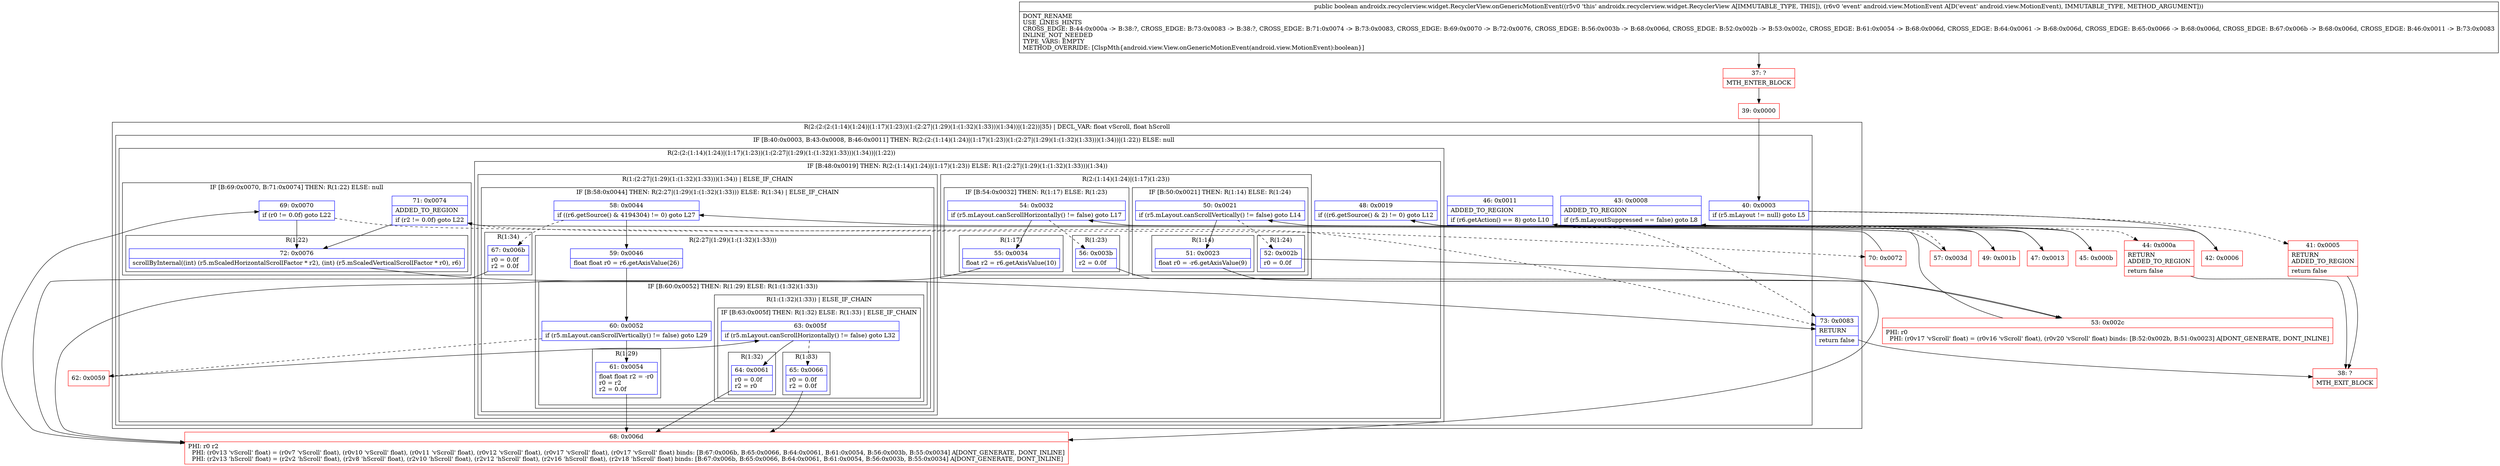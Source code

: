 digraph "CFG forandroidx.recyclerview.widget.RecyclerView.onGenericMotionEvent(Landroid\/view\/MotionEvent;)Z" {
subgraph cluster_Region_658186282 {
label = "R(2:(2:(2:(1:14)(1:24)|(1:17)(1:23))(1:(2:27|(1:29)(1:(1:32)(1:33)))(1:34))|(1:22))|35) | DECL_VAR: float vScroll, float hScroll\l";
node [shape=record,color=blue];
subgraph cluster_IfRegion_1954093172 {
label = "IF [B:40:0x0003, B:43:0x0008, B:46:0x0011] THEN: R(2:(2:(1:14)(1:24)|(1:17)(1:23))(1:(2:27|(1:29)(1:(1:32)(1:33)))(1:34))|(1:22)) ELSE: null";
node [shape=record,color=blue];
Node_40 [shape=record,label="{40\:\ 0x0003|if (r5.mLayout != null) goto L5\l}"];
Node_43 [shape=record,label="{43\:\ 0x0008|ADDED_TO_REGION\l|if (r5.mLayoutSuppressed == false) goto L8\l}"];
Node_46 [shape=record,label="{46\:\ 0x0011|ADDED_TO_REGION\l|if (r6.getAction() == 8) goto L10\l}"];
subgraph cluster_Region_1634233983 {
label = "R(2:(2:(1:14)(1:24)|(1:17)(1:23))(1:(2:27|(1:29)(1:(1:32)(1:33)))(1:34))|(1:22))";
node [shape=record,color=blue];
subgraph cluster_IfRegion_690521245 {
label = "IF [B:48:0x0019] THEN: R(2:(1:14)(1:24)|(1:17)(1:23)) ELSE: R(1:(2:27|(1:29)(1:(1:32)(1:33)))(1:34))";
node [shape=record,color=blue];
Node_48 [shape=record,label="{48\:\ 0x0019|if ((r6.getSource() & 2) != 0) goto L12\l}"];
subgraph cluster_Region_1466747874 {
label = "R(2:(1:14)(1:24)|(1:17)(1:23))";
node [shape=record,color=blue];
subgraph cluster_IfRegion_1810547651 {
label = "IF [B:50:0x0021] THEN: R(1:14) ELSE: R(1:24)";
node [shape=record,color=blue];
Node_50 [shape=record,label="{50\:\ 0x0021|if (r5.mLayout.canScrollVertically() != false) goto L14\l}"];
subgraph cluster_Region_686486650 {
label = "R(1:14)";
node [shape=record,color=blue];
Node_51 [shape=record,label="{51\:\ 0x0023|float r0 = \-r6.getAxisValue(9)\l}"];
}
subgraph cluster_Region_225001364 {
label = "R(1:24)";
node [shape=record,color=blue];
Node_52 [shape=record,label="{52\:\ 0x002b|r0 = 0.0f\l}"];
}
}
subgraph cluster_IfRegion_1230193495 {
label = "IF [B:54:0x0032] THEN: R(1:17) ELSE: R(1:23)";
node [shape=record,color=blue];
Node_54 [shape=record,label="{54\:\ 0x0032|if (r5.mLayout.canScrollHorizontally() != false) goto L17\l}"];
subgraph cluster_Region_649134290 {
label = "R(1:17)";
node [shape=record,color=blue];
Node_55 [shape=record,label="{55\:\ 0x0034|float r2 = r6.getAxisValue(10)\l}"];
}
subgraph cluster_Region_1556331667 {
label = "R(1:23)";
node [shape=record,color=blue];
Node_56 [shape=record,label="{56\:\ 0x003b|r2 = 0.0f\l}"];
}
}
}
subgraph cluster_Region_607271564 {
label = "R(1:(2:27|(1:29)(1:(1:32)(1:33)))(1:34)) | ELSE_IF_CHAIN\l";
node [shape=record,color=blue];
subgraph cluster_IfRegion_355518003 {
label = "IF [B:58:0x0044] THEN: R(2:27|(1:29)(1:(1:32)(1:33))) ELSE: R(1:34) | ELSE_IF_CHAIN\l";
node [shape=record,color=blue];
Node_58 [shape=record,label="{58\:\ 0x0044|if ((r6.getSource() & 4194304) != 0) goto L27\l}"];
subgraph cluster_Region_1650466319 {
label = "R(2:27|(1:29)(1:(1:32)(1:33)))";
node [shape=record,color=blue];
Node_59 [shape=record,label="{59\:\ 0x0046|float float r0 = r6.getAxisValue(26)\l}"];
subgraph cluster_IfRegion_687471501 {
label = "IF [B:60:0x0052] THEN: R(1:29) ELSE: R(1:(1:32)(1:33))";
node [shape=record,color=blue];
Node_60 [shape=record,label="{60\:\ 0x0052|if (r5.mLayout.canScrollVertically() != false) goto L29\l}"];
subgraph cluster_Region_1123487718 {
label = "R(1:29)";
node [shape=record,color=blue];
Node_61 [shape=record,label="{61\:\ 0x0054|float float r2 = \-r0\lr0 = r2\lr2 = 0.0f\l}"];
}
subgraph cluster_Region_2078497854 {
label = "R(1:(1:32)(1:33)) | ELSE_IF_CHAIN\l";
node [shape=record,color=blue];
subgraph cluster_IfRegion_1311834004 {
label = "IF [B:63:0x005f] THEN: R(1:32) ELSE: R(1:33) | ELSE_IF_CHAIN\l";
node [shape=record,color=blue];
Node_63 [shape=record,label="{63\:\ 0x005f|if (r5.mLayout.canScrollHorizontally() != false) goto L32\l}"];
subgraph cluster_Region_635056356 {
label = "R(1:32)";
node [shape=record,color=blue];
Node_64 [shape=record,label="{64\:\ 0x0061|r0 = 0.0f\lr2 = r0\l}"];
}
subgraph cluster_Region_487003183 {
label = "R(1:33)";
node [shape=record,color=blue];
Node_65 [shape=record,label="{65\:\ 0x0066|r0 = 0.0f\lr2 = 0.0f\l}"];
}
}
}
}
}
subgraph cluster_Region_836747717 {
label = "R(1:34)";
node [shape=record,color=blue];
Node_67 [shape=record,label="{67\:\ 0x006b|r0 = 0.0f\lr2 = 0.0f\l}"];
}
}
}
}
subgraph cluster_IfRegion_1562556735 {
label = "IF [B:69:0x0070, B:71:0x0074] THEN: R(1:22) ELSE: null";
node [shape=record,color=blue];
Node_69 [shape=record,label="{69\:\ 0x0070|if (r0 != 0.0f) goto L22\l}"];
Node_71 [shape=record,label="{71\:\ 0x0074|ADDED_TO_REGION\l|if (r2 != 0.0f) goto L22\l}"];
subgraph cluster_Region_979375237 {
label = "R(1:22)";
node [shape=record,color=blue];
Node_72 [shape=record,label="{72\:\ 0x0076|scrollByInternal((int) (r5.mScaledHorizontalScrollFactor * r2), (int) (r5.mScaledVerticalScrollFactor * r0), r6)\l}"];
}
}
}
}
Node_73 [shape=record,label="{73\:\ 0x0083|RETURN\l|return false\l}"];
}
Node_37 [shape=record,color=red,label="{37\:\ ?|MTH_ENTER_BLOCK\l}"];
Node_39 [shape=record,color=red,label="{39\:\ 0x0000}"];
Node_41 [shape=record,color=red,label="{41\:\ 0x0005|RETURN\lADDED_TO_REGION\l|return false\l}"];
Node_38 [shape=record,color=red,label="{38\:\ ?|MTH_EXIT_BLOCK\l}"];
Node_42 [shape=record,color=red,label="{42\:\ 0x0006}"];
Node_44 [shape=record,color=red,label="{44\:\ 0x000a|RETURN\lADDED_TO_REGION\l|return false\l}"];
Node_45 [shape=record,color=red,label="{45\:\ 0x000b}"];
Node_47 [shape=record,color=red,label="{47\:\ 0x0013}"];
Node_49 [shape=record,color=red,label="{49\:\ 0x001b}"];
Node_53 [shape=record,color=red,label="{53\:\ 0x002c|PHI: r0 \l  PHI: (r0v17 'vScroll' float) = (r0v16 'vScroll' float), (r0v20 'vScroll' float) binds: [B:52:0x002b, B:51:0x0023] A[DONT_GENERATE, DONT_INLINE]\l}"];
Node_68 [shape=record,color=red,label="{68\:\ 0x006d|PHI: r0 r2 \l  PHI: (r0v13 'vScroll' float) = (r0v7 'vScroll' float), (r0v10 'vScroll' float), (r0v11 'vScroll' float), (r0v12 'vScroll' float), (r0v17 'vScroll' float), (r0v17 'vScroll' float) binds: [B:67:0x006b, B:65:0x0066, B:64:0x0061, B:61:0x0054, B:56:0x003b, B:55:0x0034] A[DONT_GENERATE, DONT_INLINE]\l  PHI: (r2v13 'hScroll' float) = (r2v2 'hScroll' float), (r2v8 'hScroll' float), (r2v10 'hScroll' float), (r2v12 'hScroll' float), (r2v16 'hScroll' float), (r2v18 'hScroll' float) binds: [B:67:0x006b, B:65:0x0066, B:64:0x0061, B:61:0x0054, B:56:0x003b, B:55:0x0034] A[DONT_GENERATE, DONT_INLINE]\l}"];
Node_70 [shape=record,color=red,label="{70\:\ 0x0072}"];
Node_57 [shape=record,color=red,label="{57\:\ 0x003d}"];
Node_62 [shape=record,color=red,label="{62\:\ 0x0059}"];
MethodNode[shape=record,label="{public boolean androidx.recyclerview.widget.RecyclerView.onGenericMotionEvent((r5v0 'this' androidx.recyclerview.widget.RecyclerView A[IMMUTABLE_TYPE, THIS]), (r6v0 'event' android.view.MotionEvent A[D('event' android.view.MotionEvent), IMMUTABLE_TYPE, METHOD_ARGUMENT]))  | DONT_RENAME\lUSE_LINES_HINTS\lCROSS_EDGE: B:44:0x000a \-\> B:38:?, CROSS_EDGE: B:73:0x0083 \-\> B:38:?, CROSS_EDGE: B:71:0x0074 \-\> B:73:0x0083, CROSS_EDGE: B:69:0x0070 \-\> B:72:0x0076, CROSS_EDGE: B:56:0x003b \-\> B:68:0x006d, CROSS_EDGE: B:52:0x002b \-\> B:53:0x002c, CROSS_EDGE: B:61:0x0054 \-\> B:68:0x006d, CROSS_EDGE: B:64:0x0061 \-\> B:68:0x006d, CROSS_EDGE: B:65:0x0066 \-\> B:68:0x006d, CROSS_EDGE: B:67:0x006b \-\> B:68:0x006d, CROSS_EDGE: B:46:0x0011 \-\> B:73:0x0083\lINLINE_NOT_NEEDED\lTYPE_VARS: EMPTY\lMETHOD_OVERRIDE: [ClspMth\{android.view.View.onGenericMotionEvent(android.view.MotionEvent):boolean\}]\l}"];
MethodNode -> Node_37;Node_40 -> Node_41[style=dashed];
Node_40 -> Node_42;
Node_43 -> Node_44[style=dashed];
Node_43 -> Node_45;
Node_46 -> Node_47;
Node_46 -> Node_73[style=dashed];
Node_48 -> Node_49;
Node_48 -> Node_57[style=dashed];
Node_50 -> Node_51;
Node_50 -> Node_52[style=dashed];
Node_51 -> Node_53;
Node_52 -> Node_53;
Node_54 -> Node_55;
Node_54 -> Node_56[style=dashed];
Node_55 -> Node_68;
Node_56 -> Node_68;
Node_58 -> Node_59;
Node_58 -> Node_67[style=dashed];
Node_59 -> Node_60;
Node_60 -> Node_61;
Node_60 -> Node_62[style=dashed];
Node_61 -> Node_68;
Node_63 -> Node_64;
Node_63 -> Node_65[style=dashed];
Node_64 -> Node_68;
Node_65 -> Node_68;
Node_67 -> Node_68;
Node_69 -> Node_70[style=dashed];
Node_69 -> Node_72;
Node_71 -> Node_72;
Node_71 -> Node_73[style=dashed];
Node_72 -> Node_73;
Node_73 -> Node_38;
Node_37 -> Node_39;
Node_39 -> Node_40;
Node_41 -> Node_38;
Node_42 -> Node_43;
Node_44 -> Node_38;
Node_45 -> Node_46;
Node_47 -> Node_48;
Node_49 -> Node_50;
Node_53 -> Node_54;
Node_68 -> Node_69;
Node_70 -> Node_71;
Node_57 -> Node_58;
Node_62 -> Node_63;
}

